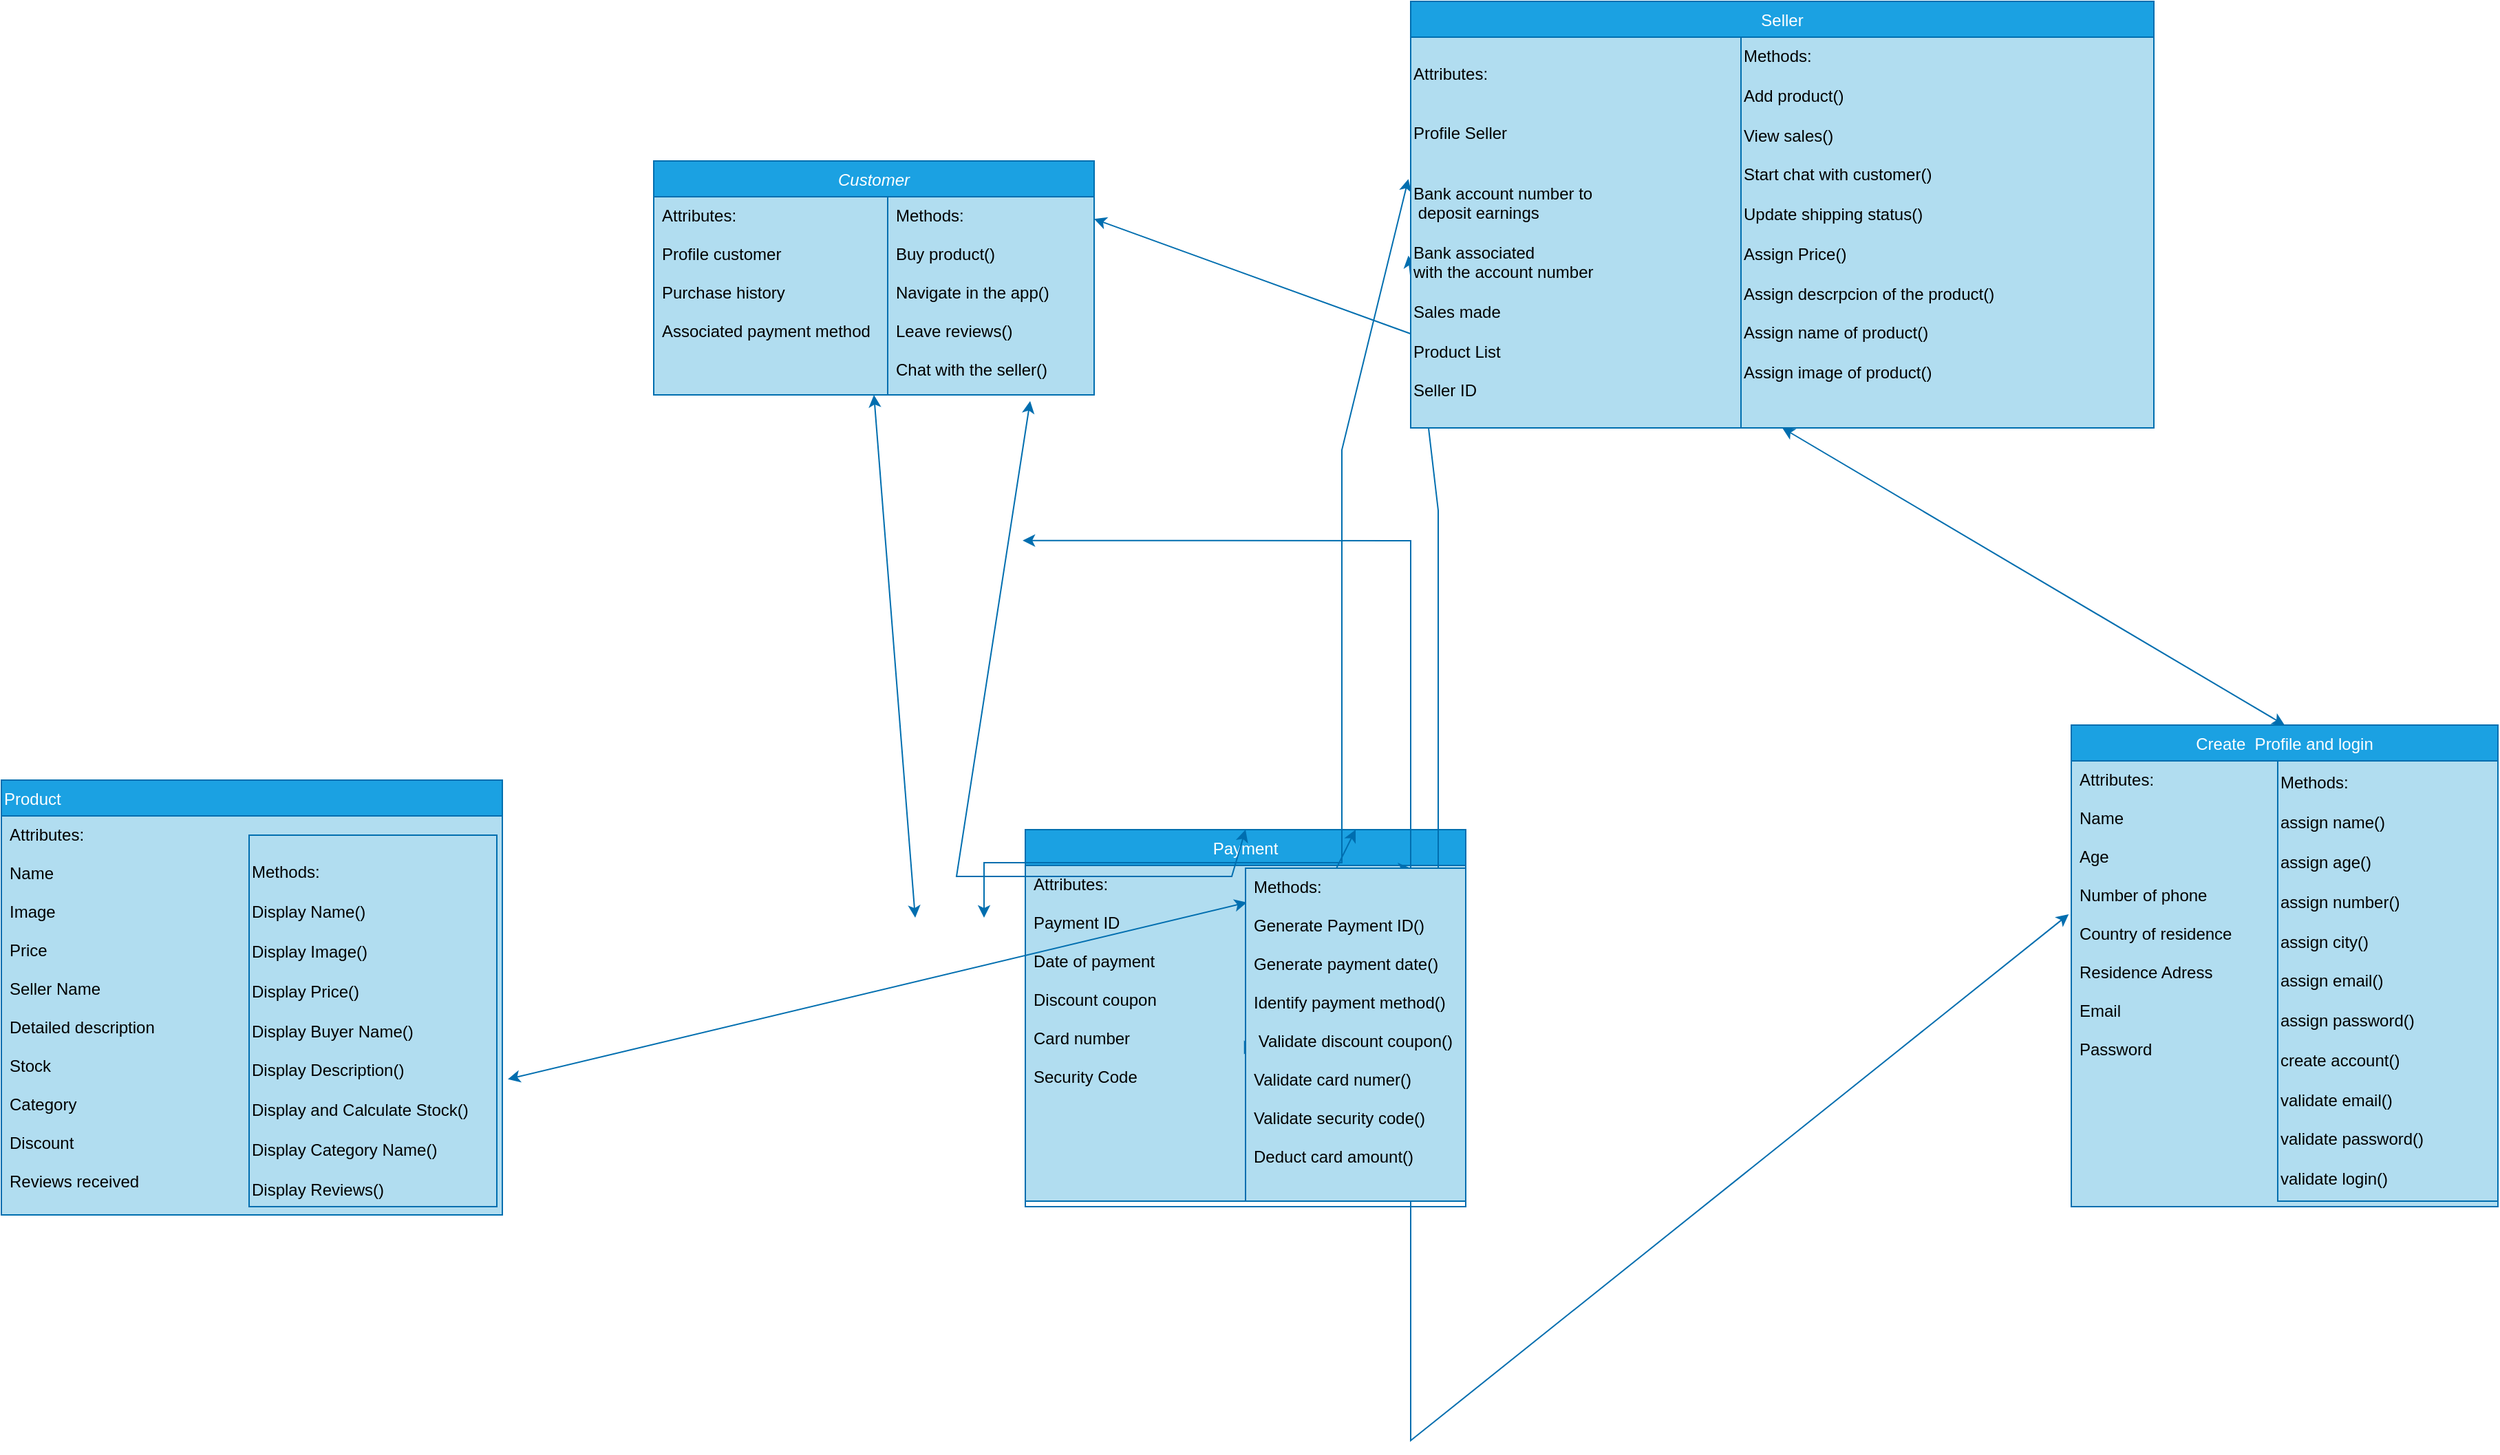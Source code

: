 <mxfile version="26.2.14">
  <diagram id="C5RBs43oDa-KdzZeNtuy" name="Page-1">
    <mxGraphModel dx="3125" dy="2511" grid="1" gridSize="10" guides="1" tooltips="1" connect="1" arrows="1" fold="1" page="1" pageScale="1" pageWidth="827" pageHeight="1169" background="light-dark(#FFFFFF,#FFFFFF)" math="0" shadow="0">
      <root>
        <mxCell id="WIyWlLk6GJQsqaUBKTNV-0" />
        <mxCell id="WIyWlLk6GJQsqaUBKTNV-1" parent="WIyWlLk6GJQsqaUBKTNV-0" />
        <mxCell id="zkfFHV4jXpPFQw0GAbJ--0" value="Customer" style="swimlane;fontStyle=2;align=center;verticalAlign=top;childLayout=stackLayout;horizontal=1;startSize=26;horizontalStack=0;resizeParent=1;resizeLast=0;collapsible=1;marginBottom=0;rounded=0;shadow=0;strokeWidth=1;fillColor=light-dark(#1BA1E2,#FF8000);strokeColor=light-dark(#006EAF,#000000);fontColor=#ffffff;" parent="WIyWlLk6GJQsqaUBKTNV-1" vertex="1">
          <mxGeometry x="-30" y="-240" width="320" height="170" as="geometry">
            <mxRectangle x="230" y="140" width="160" height="26" as="alternateBounds" />
          </mxGeometry>
        </mxCell>
        <mxCell id="zkfFHV4jXpPFQw0GAbJ--1" value="Attributes:&#xa;&#xa;Profile customer&#xa;&#xa;Purchase history&#xa;&#xa;Associated payment method&#xa;&#xa;&#xa;&#xa;&#xa;" style="text;align=left;verticalAlign=top;spacingLeft=4;spacingRight=4;overflow=hidden;rotatable=0;points=[[0,0.5],[1,0.5]];portConstraint=eastwest;fillColor=light-dark(#B1DDF0,#FFB366);strokeColor=light-dark(#006EAF,#000000);" parent="zkfFHV4jXpPFQw0GAbJ--0" vertex="1">
          <mxGeometry y="26" width="320" height="144" as="geometry" />
        </mxCell>
        <mxCell id="zkfFHV4jXpPFQw0GAbJ--6" value="Product" style="swimlane;fontStyle=0;align=left;verticalAlign=top;childLayout=stackLayout;horizontal=1;startSize=26;horizontalStack=0;resizeParent=1;resizeLast=0;collapsible=1;marginBottom=0;rounded=0;shadow=0;strokeWidth=1;fillColor=light-dark(#1BA1E2,#FF8000);fontColor=#ffffff;strokeColor=light-dark(#006EAF,#000000);" parent="WIyWlLk6GJQsqaUBKTNV-1" vertex="1">
          <mxGeometry x="-504" y="210" width="364" height="316" as="geometry">
            <mxRectangle x="130" y="380" width="160" height="26" as="alternateBounds" />
          </mxGeometry>
        </mxCell>
        <mxCell id="zkfFHV4jXpPFQw0GAbJ--7" value="Attributes:&#xa;&#xa;Name&#xa;&#xa;Image&#xa;&#xa;Price&#xa;&#xa;Seller Name&#xa;&#xa;Detailed description&#xa;&#xa;Stock &#xa;&#xa;Category&#xa;&#xa;Discount&#xa;&#xa;Reviews received&#xa;&#xa;&#xa;&#xa;&#xa;" style="text;align=left;verticalAlign=top;spacingLeft=4;spacingRight=4;overflow=hidden;rotatable=0;points=[[0,0.5],[1,0.5]];portConstraint=eastwest;fillColor=light-dark(#B1DDF0,#FFB366);strokeColor=light-dark(#006EAF,#000000);" parent="zkfFHV4jXpPFQw0GAbJ--6" vertex="1">
          <mxGeometry y="26" width="364" height="290" as="geometry" />
        </mxCell>
        <mxCell id="zkfFHV4jXpPFQw0GAbJ--13" value="Payment" style="swimlane;fontStyle=0;align=center;verticalAlign=top;childLayout=stackLayout;horizontal=1;startSize=26;horizontalStack=0;resizeParent=1;resizeLast=0;collapsible=1;marginBottom=0;rounded=0;shadow=0;strokeWidth=1;fillColor=light-dark(#1BA1E2,#FF8000);fontColor=#ffffff;strokeColor=light-dark(#006EAF,#000000);" parent="WIyWlLk6GJQsqaUBKTNV-1" vertex="1">
          <mxGeometry x="240" y="246" width="320" height="274" as="geometry">
            <mxRectangle x="340" y="380" width="170" height="26" as="alternateBounds" />
          </mxGeometry>
        </mxCell>
        <mxCell id="zkfFHV4jXpPFQw0GAbJ--14" value="Attributes:&#xa;&#xa;Payment ID &#xa;&#xa;Date of payment&#xa;&#xa;Discount coupon&#xa;&#xa;Card number&#xa;&#xa;Security Code" style="text;align=left;verticalAlign=top;spacingLeft=4;spacingRight=4;overflow=hidden;rotatable=0;points=[[0,0.5],[1,0.5]];portConstraint=eastwest;fillColor=light-dark(#B1DDF0,#FFB366);strokeColor=light-dark(#006EAF,#000000);" parent="zkfFHV4jXpPFQw0GAbJ--13" vertex="1">
          <mxGeometry y="26" width="320" height="244" as="geometry" />
        </mxCell>
        <mxCell id="zkfFHV4jXpPFQw0GAbJ--17" value="Seller" style="swimlane;fontStyle=0;align=center;verticalAlign=top;childLayout=stackLayout;horizontal=1;startSize=26;horizontalStack=0;resizeParent=1;resizeLast=0;collapsible=1;marginBottom=0;rounded=0;shadow=0;strokeWidth=1;fillColor=light-dark(#1BA1E2,#FF8000);strokeColor=light-dark(#006EAF,#000000);fontColor=#ffffff;" parent="WIyWlLk6GJQsqaUBKTNV-1" vertex="1">
          <mxGeometry x="520" y="-356" width="540" height="310" as="geometry">
            <mxRectangle x="550" y="140" width="160" height="26" as="alternateBounds" />
          </mxGeometry>
        </mxCell>
        <mxCell id="hMOmFAutKiFjXkRdDynN-48" value="" style="endArrow=classic;startArrow=classic;html=1;rounded=0;entryX=0.5;entryY=1;entryDx=0;entryDy=0;strokeColor=light-dark(#006EAF,#000000);" parent="WIyWlLk6GJQsqaUBKTNV-1" target="zkfFHV4jXpPFQw0GAbJ--0" edge="1">
          <mxGeometry width="50" height="50" relative="1" as="geometry">
            <mxPoint x="160" y="310" as="sourcePoint" />
            <mxPoint x="140" y="320" as="targetPoint" />
          </mxGeometry>
        </mxCell>
        <mxCell id="hMOmFAutKiFjXkRdDynN-49" value="" style="endArrow=classic;startArrow=classic;html=1;rounded=0;exitX=1;exitY=0.112;exitDx=0;exitDy=0;exitPerimeter=0;strokeColor=light-dark(#006EAF,#000000);" parent="WIyWlLk6GJQsqaUBKTNV-1" source="zkfFHV4jXpPFQw0GAbJ--5" edge="1">
          <mxGeometry width="50" height="50" relative="1" as="geometry">
            <mxPoint x="340" y="180" as="sourcePoint" />
            <mxPoint x="590" y="-89" as="targetPoint" />
            <Array as="points" />
          </mxGeometry>
        </mxCell>
        <mxCell id="hMOmFAutKiFjXkRdDynN-50" value="" style="endArrow=classic;startArrow=classic;html=1;rounded=0;exitX=0.988;exitY=0.729;exitDx=0;exitDy=0;exitPerimeter=0;entryX=-0.006;entryY=0.344;entryDx=0;entryDy=0;entryPerimeter=0;strokeColor=light-dark(#006EAF,#000000);" parent="WIyWlLk6GJQsqaUBKTNV-1" target="hMOmFAutKiFjXkRdDynN-60" edge="1">
          <mxGeometry width="50" height="50" relative="1" as="geometry">
            <mxPoint x="238.08" y="35.832" as="sourcePoint" />
            <mxPoint x="550" y="365" as="targetPoint" />
            <Array as="points">
              <mxPoint x="520" y="36" />
              <mxPoint x="520" y="690" />
            </Array>
          </mxGeometry>
        </mxCell>
        <mxCell id="hMOmFAutKiFjXkRdDynN-51" value="" style="endArrow=classic;startArrow=classic;html=1;rounded=0;exitX=0.5;exitY=0;exitDx=0;exitDy=0;entryX=0.69;entryY=1.031;entryDx=0;entryDy=0;entryPerimeter=0;strokeColor=light-dark(#006EAF,#000000);" parent="WIyWlLk6GJQsqaUBKTNV-1" source="zkfFHV4jXpPFQw0GAbJ--13" target="zkfFHV4jXpPFQw0GAbJ--5" edge="1">
          <mxGeometry width="50" height="50" relative="1" as="geometry">
            <mxPoint x="230" y="280" as="sourcePoint" />
            <mxPoint x="190" y="230" as="targetPoint" />
            <Array as="points">
              <mxPoint x="390" y="280" />
              <mxPoint x="190" y="280" />
            </Array>
          </mxGeometry>
        </mxCell>
        <mxCell id="hMOmFAutKiFjXkRdDynN-54" value="" style="endArrow=classic;startArrow=classic;html=1;rounded=0;exitX=0.75;exitY=0;exitDx=0;exitDy=0;entryX=-0.007;entryY=0.559;entryDx=0;entryDy=0;entryPerimeter=0;strokeColor=light-dark(#006EAF,#000000);" parent="WIyWlLk6GJQsqaUBKTNV-1" source="ri72hVkq9TnGS-etohJp-10" target="gZKawcKhAUTIa8w26TKA-3" edge="1">
          <mxGeometry width="50" height="50" relative="1" as="geometry">
            <mxPoint x="390" y="290" as="sourcePoint" />
            <mxPoint x="590" y="-16" as="targetPoint" />
            <Array as="points">
              <mxPoint x="430" y="280" />
              <mxPoint x="540" y="280" />
              <mxPoint x="540" y="14" />
            </Array>
          </mxGeometry>
        </mxCell>
        <mxCell id="hMOmFAutKiFjXkRdDynN-56" value="" style="endArrow=classic;startArrow=classic;html=1;rounded=0;entryX=-0.007;entryY=0.363;entryDx=0;entryDy=0;entryPerimeter=0;strokeColor=light-dark(#006EAF,#000000);" parent="WIyWlLk6GJQsqaUBKTNV-1" target="gZKawcKhAUTIa8w26TKA-3" edge="1">
          <mxGeometry width="50" height="50" relative="1" as="geometry">
            <mxPoint x="210" y="310" as="sourcePoint" />
            <mxPoint x="580" y="-30" as="targetPoint" />
            <Array as="points">
              <mxPoint x="210" y="270" />
              <mxPoint x="470" y="270" />
              <mxPoint x="470" y="-30" />
            </Array>
          </mxGeometry>
        </mxCell>
        <mxCell id="hMOmFAutKiFjXkRdDynN-57" value="" style="endArrow=classic;startArrow=classic;html=1;rounded=0;entryX=0.006;entryY=0.103;entryDx=0;entryDy=0;exitX=1.011;exitY=0.66;exitDx=0;exitDy=0;exitPerimeter=0;entryPerimeter=0;strokeColor=light-dark(#006EAF,#000000);" parent="WIyWlLk6GJQsqaUBKTNV-1" source="zkfFHV4jXpPFQw0GAbJ--7" target="ri72hVkq9TnGS-etohJp-10" edge="1">
          <mxGeometry width="50" height="50" relative="1" as="geometry">
            <mxPoint x="250" y="550" as="sourcePoint" />
            <mxPoint x="310" y="550" as="targetPoint" />
          </mxGeometry>
        </mxCell>
        <mxCell id="hMOmFAutKiFjXkRdDynN-59" value="Create  Profile and login" style="swimlane;fontStyle=0;align=center;verticalAlign=top;childLayout=stackLayout;horizontal=1;startSize=26;horizontalStack=0;resizeParent=1;resizeLast=0;collapsible=1;marginBottom=0;rounded=0;shadow=0;strokeWidth=1;fillColor=light-dark(#1BA1E2,#FF8000);fontColor=#ffffff;strokeColor=light-dark(#006EAF,#000000);" parent="WIyWlLk6GJQsqaUBKTNV-1" vertex="1">
          <mxGeometry x="1000" y="170" width="310" height="350" as="geometry">
            <mxRectangle x="340" y="380" width="170" height="26" as="alternateBounds" />
          </mxGeometry>
        </mxCell>
        <mxCell id="hMOmFAutKiFjXkRdDynN-60" value="Attributes:&#xa;&#xa;Name&#xa;&#xa;Age&#xa;&#xa;Number of phone&#xa;&#xa;Country of residence&#xa;&#xa;Residence Adress&#xa;&#xa;Email&#xa;&#xa;Password&#xa;" style="text;align=left;verticalAlign=top;spacingLeft=4;spacingRight=4;overflow=hidden;rotatable=0;points=[[0,0.5],[1,0.5]];portConstraint=eastwest;fillColor=light-dark(#B1DDF0,#FFB366);strokeColor=light-dark(#006EAF,#000000);" parent="hMOmFAutKiFjXkRdDynN-59" vertex="1">
          <mxGeometry y="26" width="310" height="324" as="geometry" />
        </mxCell>
        <mxCell id="LvjqZHDxVW7alVzlWKOc-0" value="" style="endArrow=classic;startArrow=classic;html=1;rounded=0;entryX=0.5;entryY=1;entryDx=0;entryDy=0;exitX=0.5;exitY=0;exitDx=0;exitDy=0;strokeColor=light-dark(#006EAF,#000000);" parent="WIyWlLk6GJQsqaUBKTNV-1" source="hMOmFAutKiFjXkRdDynN-59" target="zkfFHV4jXpPFQw0GAbJ--17" edge="1">
          <mxGeometry width="50" height="50" relative="1" as="geometry">
            <mxPoint x="640" y="440" as="sourcePoint" />
            <mxPoint x="690" y="390" as="targetPoint" />
          </mxGeometry>
        </mxCell>
        <mxCell id="ri72hVkq9TnGS-etohJp-11" style="edgeStyle=orthogonalEdgeStyle;rounded=0;orthogonalLoop=1;jettySize=auto;html=1;exitX=0.5;exitY=1;exitDx=0;exitDy=0;" parent="WIyWlLk6GJQsqaUBKTNV-1" edge="1">
          <mxGeometry relative="1" as="geometry">
            <mxPoint x="360" y="900" as="targetPoint" />
          </mxGeometry>
        </mxCell>
        <mxCell id="hMOmFAutKiFjXkRdDynN-70" value="&lt;div&gt;Methods:&lt;/div&gt;&lt;div&gt;&lt;br&gt;&lt;/div&gt;Add product()&amp;nbsp;&lt;div&gt;&lt;br&gt;View sales()&lt;/div&gt;&lt;div&gt;&lt;br&gt;Start chat with customer()&lt;/div&gt;&lt;div&gt;&lt;br&gt;&lt;/div&gt;&lt;div&gt;&lt;span style=&quot;background-color: transparent; color: light-dark(rgb(0, 0, 0), rgb(255, 255, 255));&quot;&gt;Update shipping status()&lt;/span&gt;&lt;/div&gt;&lt;div&gt;&lt;span style=&quot;background-color: transparent; color: light-dark(rgb(0, 0, 0), rgb(255, 255, 255));&quot;&gt;&lt;br&gt;&lt;/span&gt;&lt;/div&gt;&lt;div&gt;&lt;span style=&quot;background-color: transparent; color: light-dark(rgb(0, 0, 0), rgb(255, 255, 255));&quot;&gt;Assign Price()&amp;nbsp;&lt;/span&gt;&lt;/div&gt;&lt;div&gt;&lt;br&gt;&lt;/div&gt;&lt;div&gt;Assign descrpcion of the product()&lt;/div&gt;&lt;div&gt;&lt;br&gt;&lt;/div&gt;&lt;div&gt;Assign name of product()&lt;/div&gt;&lt;div&gt;&lt;br&gt;&lt;/div&gt;&lt;div&gt;Assign image of product()&lt;/div&gt;&lt;div&gt;&lt;span style=&quot;background-color: transparent; color: light-dark(rgb(0, 0, 0), rgb(255, 255, 255));&quot;&gt;&lt;br&gt;&lt;/span&gt;&lt;/div&gt;" style="text;whiteSpace=wrap;html=1;fillColor=light-dark(#B1DDF0,#FFB366);strokeColor=light-dark(#006EAF,#000000);" parent="WIyWlLk6GJQsqaUBKTNV-1" vertex="1">
          <mxGeometry x="760" y="-330" width="300" height="284" as="geometry" />
        </mxCell>
        <mxCell id="hMOmFAutKiFjXkRdDynN-62" value="Methods:&lt;div&gt;&lt;br&gt;&lt;/div&gt;&lt;div&gt;&lt;div&gt;assign name()&lt;/div&gt;&lt;div&gt;&lt;br&gt;&lt;/div&gt;&lt;div&gt;assign age()&lt;/div&gt;&lt;div&gt;&lt;br&gt;&lt;/div&gt;&lt;div&gt;assign number()&lt;/div&gt;&lt;div&gt;&lt;br&gt;&lt;/div&gt;&lt;div&gt;assign city()&lt;/div&gt;&lt;div&gt;&lt;br&gt;&lt;/div&gt;&lt;div&gt;assign email()&lt;/div&gt;&lt;div&gt;&lt;br&gt;&lt;/div&gt;&lt;div&gt;assign password()&lt;/div&gt;&lt;div&gt;&lt;br&gt;&lt;/div&gt;&lt;div&gt;create account()&lt;/div&gt;&lt;div&gt;&lt;br&gt;&lt;/div&gt;&lt;div&gt;validate email()&lt;/div&gt;&lt;div&gt;&lt;br&gt;&lt;/div&gt;&lt;div&gt;validate password()&lt;/div&gt;&lt;div&gt;&lt;br&gt;&lt;/div&gt;&lt;div&gt;validate login()&lt;/div&gt;&lt;/div&gt;" style="text;html=1;align=left;verticalAlign=middle;resizable=0;points=[];autosize=1;strokeColor=light-dark(#006EAF,#000000);fillColor=light-dark(#B1DDF0,#FFB366);" parent="WIyWlLk6GJQsqaUBKTNV-1" vertex="1">
          <mxGeometry x="1150" y="196" width="160" height="320" as="geometry" />
        </mxCell>
        <mxCell id="gZKawcKhAUTIa8w26TKA-2" value="&lt;div&gt;&lt;br&gt;&lt;/div&gt;&lt;div&gt;Methods:&lt;/div&gt;&lt;div&gt;&amp;nbsp;&lt;/div&gt;&lt;div&gt;Display Name()&lt;/div&gt;&lt;div&gt;&lt;span style=&quot;background-color: transparent; color: light-dark(rgb(0, 0, 0), rgb(255, 255, 255));&quot;&gt;&lt;br&gt;&lt;/span&gt;&lt;/div&gt;&lt;div&gt;&lt;span style=&quot;background-color: transparent; color: light-dark(rgb(0, 0, 0), rgb(255, 255, 255));&quot;&gt;Display Image()&lt;/span&gt;&lt;/div&gt;&lt;div&gt;&lt;br&gt;&lt;/div&gt;&lt;div&gt;Display Price()&lt;/div&gt;&lt;div&gt;&lt;br&gt;&lt;/div&gt;&lt;div&gt;Display Buyer Name()&lt;/div&gt;&lt;div&gt;&lt;br&gt;&lt;/div&gt;&lt;div&gt;Display Description()&lt;/div&gt;&lt;div&gt;&lt;br&gt;&lt;/div&gt;&lt;div&gt;&lt;span style=&quot;background-color: transparent; color: light-dark(rgb(0, 0, 0), rgb(255, 255, 255));&quot;&gt;Display and Calculate Stock()&lt;/span&gt;&lt;/div&gt;&lt;div&gt;&lt;br&gt;&lt;/div&gt;&lt;div&gt;Display Category Name()&lt;/div&gt;&lt;div&gt;&lt;br&gt;&lt;/div&gt;&lt;div&gt;Display Reviews()&lt;/div&gt;" style="text;html=1;align=left;verticalAlign=middle;resizable=0;points=[];autosize=1;strokeColor=light-dark(#006EAF,#000000);fillColor=light-dark(#B1DDF0,#FFB366);" parent="WIyWlLk6GJQsqaUBKTNV-1" vertex="1">
          <mxGeometry x="-324" y="250" width="180" height="270" as="geometry" />
        </mxCell>
        <mxCell id="om2x-9I_dzPGqy-Gi9u0-1" value="" style="endArrow=classic;startArrow=classic;html=1;rounded=0;exitX=0.75;exitY=0;exitDx=0;exitDy=0;entryX=-0.007;entryY=0.559;entryDx=0;entryDy=0;entryPerimeter=0;strokeColor=light-dark(#006EAF,#000000);" edge="1" parent="WIyWlLk6GJQsqaUBKTNV-1" source="zkfFHV4jXpPFQw0GAbJ--13" target="ri72hVkq9TnGS-etohJp-10">
          <mxGeometry width="50" height="50" relative="1" as="geometry">
            <mxPoint x="480" y="246" as="sourcePoint" />
            <mxPoint x="598" y="45" as="targetPoint" />
            <Array as="points" />
          </mxGeometry>
        </mxCell>
        <mxCell id="ri72hVkq9TnGS-etohJp-10" value="Methods:&#xa;&#xa;Generate Payment ID() &#xa;&#xa;Generate payment date()&#xa;&#xa;Identify payment method()&#xa;&#xa; Validate discount coupon()&#xa;&#xa;Validate card numer()&#xa;&#xa;Validate security code()&#xa;&#xa;Deduct card amount()" style="text;align=left;verticalAlign=top;spacingLeft=4;spacingRight=4;overflow=hidden;rotatable=0;points=[[0,0.5],[1,0.5]];portConstraint=eastwest;fillColor=light-dark(#B1DDF0,#FFB366);strokeColor=light-dark(#006EAF,#000000);" parent="WIyWlLk6GJQsqaUBKTNV-1" vertex="1">
          <mxGeometry x="400" y="274" width="160" height="242" as="geometry" />
        </mxCell>
        <mxCell id="zkfFHV4jXpPFQw0GAbJ--5" value="Methods:&#xa;&#xa;Buy product()&#xa;&#xa;Navigate in the app()&#xa;&#xa;Leave reviews()&#xa;&#xa;Chat with the seller()&#xa;&#xa;" style="text;align=left;verticalAlign=top;spacingLeft=4;spacingRight=4;overflow=hidden;rotatable=0;points=[[0,0.5],[1,0.5]];portConstraint=eastwest;fillColor=light-dark(#B1DDF0,#FFB366);strokeColor=light-dark(#006EAF,#000000);" parent="WIyWlLk6GJQsqaUBKTNV-1" vertex="1">
          <mxGeometry x="140" y="-214" width="150" height="144" as="geometry" />
        </mxCell>
        <mxCell id="om2x-9I_dzPGqy-Gi9u0-2" value="" style="endArrow=classic;startArrow=classic;html=1;rounded=0;exitX=1;exitY=0.112;exitDx=0;exitDy=0;exitPerimeter=0;strokeColor=light-dark(#006EAF,#000000);" edge="1" parent="WIyWlLk6GJQsqaUBKTNV-1" source="zkfFHV4jXpPFQw0GAbJ--1" target="zkfFHV4jXpPFQw0GAbJ--5">
          <mxGeometry width="50" height="50" relative="1" as="geometry">
            <mxPoint x="290" y="-198" as="sourcePoint" />
            <mxPoint x="590" y="-89" as="targetPoint" />
            <Array as="points" />
          </mxGeometry>
        </mxCell>
        <mxCell id="gZKawcKhAUTIa8w26TKA-3" value="Attributes:&lt;div&gt;&lt;br&gt;&lt;/div&gt;&lt;div&gt;&lt;br&gt;&lt;/div&gt;&lt;div&gt;Profile Seller&lt;/div&gt;&lt;div&gt;&lt;br&gt;&lt;/div&gt;&lt;div&gt;&lt;br&gt;&lt;/div&gt;&lt;div&gt;&lt;span style=&quot;text-wrap-mode: nowrap;&quot;&gt;Bank account number to&lt;/span&gt;&lt;br style=&quot;padding: 0px; margin: 0px; text-wrap-mode: nowrap;&quot;&gt;&lt;span style=&quot;text-wrap-mode: nowrap;&quot;&gt;&amp;nbsp;deposit earnings&lt;/span&gt;&lt;/div&gt;&lt;div&gt;&lt;br&gt;&lt;/div&gt;&lt;div&gt;&lt;span style=&quot;text-wrap-mode: nowrap;&quot;&gt;Bank associated&amp;nbsp;&lt;/span&gt;&lt;br style=&quot;padding: 0px; margin: 0px; text-wrap-mode: nowrap;&quot;&gt;&lt;span style=&quot;text-wrap-mode: nowrap;&quot;&gt;with the account number&lt;/span&gt;&lt;/div&gt;&lt;div&gt;&lt;span style=&quot;text-wrap-mode: nowrap;&quot;&gt;&lt;br&gt;&lt;/span&gt;&lt;/div&gt;&lt;div&gt;Sales made&lt;span style=&quot;text-wrap-mode: nowrap;&quot;&gt;&lt;/span&gt;&lt;/div&gt;&lt;div&gt;&lt;br&gt;&lt;/div&gt;&lt;div&gt;&lt;span style=&quot;text-wrap-mode: nowrap;&quot;&gt;Product List&lt;/span&gt;&lt;/div&gt;&lt;div&gt;&lt;span style=&quot;text-wrap-mode: nowrap;&quot;&gt;&lt;br&gt;&lt;/span&gt;&lt;/div&gt;&lt;div&gt;&lt;span style=&quot;text-wrap-mode: nowrap;&quot;&gt;Seller ID&lt;/span&gt;&lt;/div&gt;" style="text;html=1;align=left;verticalAlign=middle;whiteSpace=wrap;rounded=0;fillColor=light-dark(#B1DDF0,#FFB366);strokeColor=light-dark(#006EAF,#000000);" parent="WIyWlLk6GJQsqaUBKTNV-1" vertex="1">
          <mxGeometry x="520" y="-330" width="240" height="284" as="geometry" />
        </mxCell>
      </root>
    </mxGraphModel>
  </diagram>
</mxfile>
